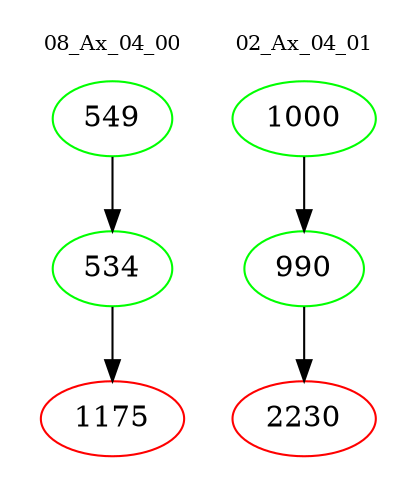 digraph{
subgraph cluster_0 {
color = white
label = "08_Ax_04_00";
fontsize=10;
T0_549 [label="549", color="green"]
T0_549 -> T0_534 [color="black"]
T0_534 [label="534", color="green"]
T0_534 -> T0_1175 [color="black"]
T0_1175 [label="1175", color="red"]
}
subgraph cluster_1 {
color = white
label = "02_Ax_04_01";
fontsize=10;
T1_1000 [label="1000", color="green"]
T1_1000 -> T1_990 [color="black"]
T1_990 [label="990", color="green"]
T1_990 -> T1_2230 [color="black"]
T1_2230 [label="2230", color="red"]
}
}
